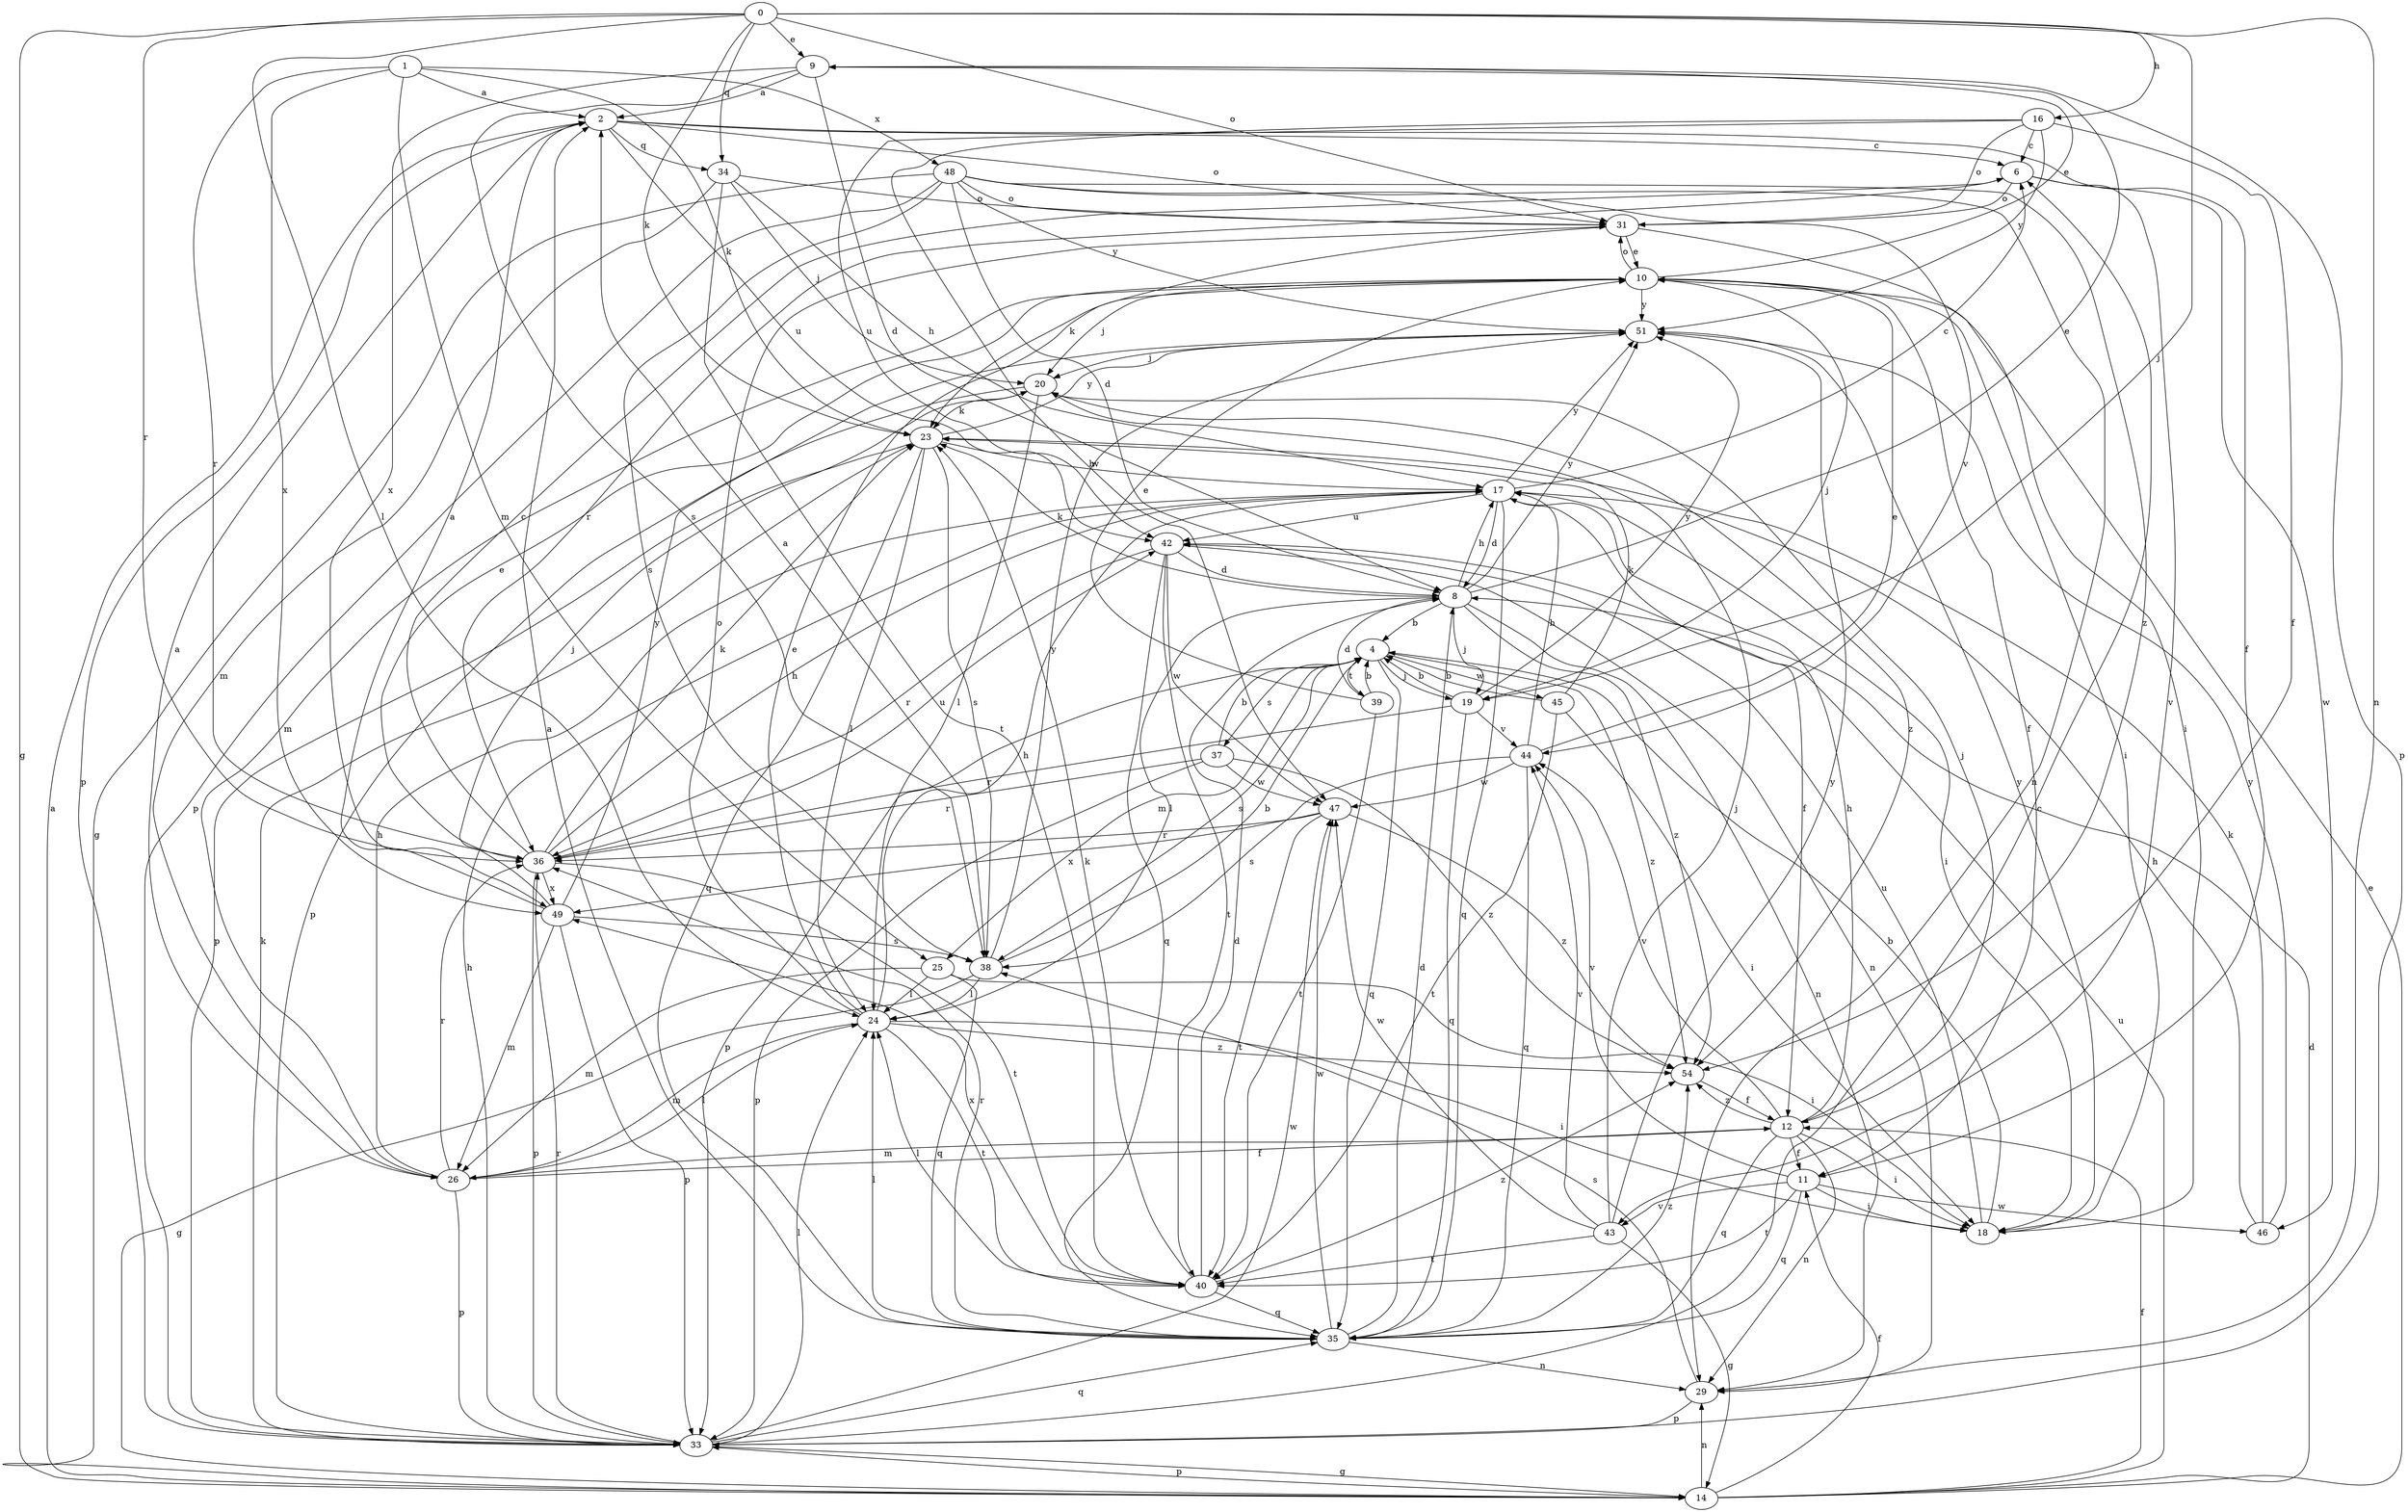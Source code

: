 strict digraph  {
0;
1;
2;
4;
6;
8;
9;
10;
11;
12;
14;
16;
17;
18;
19;
20;
23;
24;
25;
26;
29;
31;
33;
34;
35;
36;
37;
38;
39;
40;
42;
43;
44;
45;
46;
47;
48;
49;
51;
54;
0 -> 9  [label=e];
0 -> 14  [label=g];
0 -> 16  [label=h];
0 -> 19  [label=j];
0 -> 23  [label=k];
0 -> 24  [label=l];
0 -> 29  [label=n];
0 -> 31  [label=o];
0 -> 34  [label=q];
0 -> 36  [label=r];
1 -> 2  [label=a];
1 -> 23  [label=k];
1 -> 25  [label=m];
1 -> 36  [label=r];
1 -> 48  [label=x];
1 -> 49  [label=x];
2 -> 6  [label=c];
2 -> 11  [label=f];
2 -> 31  [label=o];
2 -> 33  [label=p];
2 -> 34  [label=q];
2 -> 42  [label=u];
4 -> 19  [label=j];
4 -> 25  [label=m];
4 -> 33  [label=p];
4 -> 35  [label=q];
4 -> 37  [label=s];
4 -> 38  [label=s];
4 -> 39  [label=t];
4 -> 45  [label=w];
4 -> 54  [label=z];
6 -> 31  [label=o];
6 -> 36  [label=r];
6 -> 43  [label=v];
6 -> 46  [label=w];
8 -> 4  [label=b];
8 -> 9  [label=e];
8 -> 17  [label=h];
8 -> 19  [label=j];
8 -> 23  [label=k];
8 -> 24  [label=l];
8 -> 29  [label=n];
8 -> 51  [label=y];
8 -> 54  [label=z];
9 -> 2  [label=a];
9 -> 8  [label=d];
9 -> 33  [label=p];
9 -> 38  [label=s];
9 -> 49  [label=x];
10 -> 9  [label=e];
10 -> 11  [label=f];
10 -> 18  [label=i];
10 -> 19  [label=j];
10 -> 20  [label=j];
10 -> 26  [label=m];
10 -> 31  [label=o];
10 -> 51  [label=y];
11 -> 18  [label=i];
11 -> 35  [label=q];
11 -> 40  [label=t];
11 -> 43  [label=v];
11 -> 44  [label=v];
11 -> 46  [label=w];
12 -> 11  [label=f];
12 -> 17  [label=h];
12 -> 18  [label=i];
12 -> 20  [label=j];
12 -> 26  [label=m];
12 -> 29  [label=n];
12 -> 35  [label=q];
12 -> 44  [label=v];
12 -> 54  [label=z];
14 -> 2  [label=a];
14 -> 8  [label=d];
14 -> 10  [label=e];
14 -> 11  [label=f];
14 -> 12  [label=f];
14 -> 29  [label=n];
14 -> 33  [label=p];
14 -> 42  [label=u];
16 -> 6  [label=c];
16 -> 12  [label=f];
16 -> 31  [label=o];
16 -> 42  [label=u];
16 -> 47  [label=w];
16 -> 51  [label=y];
17 -> 6  [label=c];
17 -> 8  [label=d];
17 -> 12  [label=f];
17 -> 18  [label=i];
17 -> 35  [label=q];
17 -> 42  [label=u];
17 -> 51  [label=y];
18 -> 4  [label=b];
18 -> 42  [label=u];
18 -> 51  [label=y];
19 -> 4  [label=b];
19 -> 35  [label=q];
19 -> 36  [label=r];
19 -> 44  [label=v];
19 -> 51  [label=y];
20 -> 23  [label=k];
20 -> 24  [label=l];
20 -> 33  [label=p];
20 -> 54  [label=z];
23 -> 17  [label=h];
23 -> 24  [label=l];
23 -> 33  [label=p];
23 -> 35  [label=q];
23 -> 38  [label=s];
23 -> 51  [label=y];
24 -> 10  [label=e];
24 -> 17  [label=h];
24 -> 18  [label=i];
24 -> 26  [label=m];
24 -> 31  [label=o];
24 -> 40  [label=t];
24 -> 54  [label=z];
25 -> 18  [label=i];
25 -> 24  [label=l];
25 -> 26  [label=m];
25 -> 35  [label=q];
26 -> 2  [label=a];
26 -> 12  [label=f];
26 -> 17  [label=h];
26 -> 24  [label=l];
26 -> 33  [label=p];
26 -> 36  [label=r];
29 -> 33  [label=p];
29 -> 38  [label=s];
31 -> 10  [label=e];
31 -> 18  [label=i];
31 -> 23  [label=k];
33 -> 6  [label=c];
33 -> 14  [label=g];
33 -> 17  [label=h];
33 -> 23  [label=k];
33 -> 24  [label=l];
33 -> 35  [label=q];
33 -> 36  [label=r];
33 -> 47  [label=w];
34 -> 17  [label=h];
34 -> 20  [label=j];
34 -> 26  [label=m];
34 -> 31  [label=o];
34 -> 40  [label=t];
35 -> 2  [label=a];
35 -> 8  [label=d];
35 -> 24  [label=l];
35 -> 29  [label=n];
35 -> 36  [label=r];
35 -> 47  [label=w];
35 -> 54  [label=z];
36 -> 6  [label=c];
36 -> 10  [label=e];
36 -> 17  [label=h];
36 -> 23  [label=k];
36 -> 33  [label=p];
36 -> 40  [label=t];
36 -> 42  [label=u];
36 -> 49  [label=x];
37 -> 4  [label=b];
37 -> 33  [label=p];
37 -> 36  [label=r];
37 -> 47  [label=w];
37 -> 54  [label=z];
38 -> 2  [label=a];
38 -> 4  [label=b];
38 -> 14  [label=g];
38 -> 24  [label=l];
38 -> 51  [label=y];
39 -> 4  [label=b];
39 -> 8  [label=d];
39 -> 10  [label=e];
39 -> 40  [label=t];
40 -> 8  [label=d];
40 -> 23  [label=k];
40 -> 24  [label=l];
40 -> 35  [label=q];
40 -> 49  [label=x];
40 -> 54  [label=z];
42 -> 8  [label=d];
42 -> 29  [label=n];
42 -> 35  [label=q];
42 -> 36  [label=r];
42 -> 40  [label=t];
42 -> 47  [label=w];
43 -> 14  [label=g];
43 -> 20  [label=j];
43 -> 40  [label=t];
43 -> 44  [label=v];
43 -> 47  [label=w];
43 -> 51  [label=y];
44 -> 10  [label=e];
44 -> 17  [label=h];
44 -> 35  [label=q];
44 -> 38  [label=s];
44 -> 47  [label=w];
45 -> 4  [label=b];
45 -> 18  [label=i];
45 -> 23  [label=k];
45 -> 40  [label=t];
46 -> 17  [label=h];
46 -> 23  [label=k];
46 -> 51  [label=y];
47 -> 36  [label=r];
47 -> 40  [label=t];
47 -> 49  [label=x];
47 -> 54  [label=z];
48 -> 8  [label=d];
48 -> 14  [label=g];
48 -> 29  [label=n];
48 -> 31  [label=o];
48 -> 33  [label=p];
48 -> 38  [label=s];
48 -> 44  [label=v];
48 -> 51  [label=y];
48 -> 54  [label=z];
49 -> 2  [label=a];
49 -> 20  [label=j];
49 -> 26  [label=m];
49 -> 33  [label=p];
49 -> 38  [label=s];
49 -> 51  [label=y];
51 -> 20  [label=j];
54 -> 12  [label=f];
}

